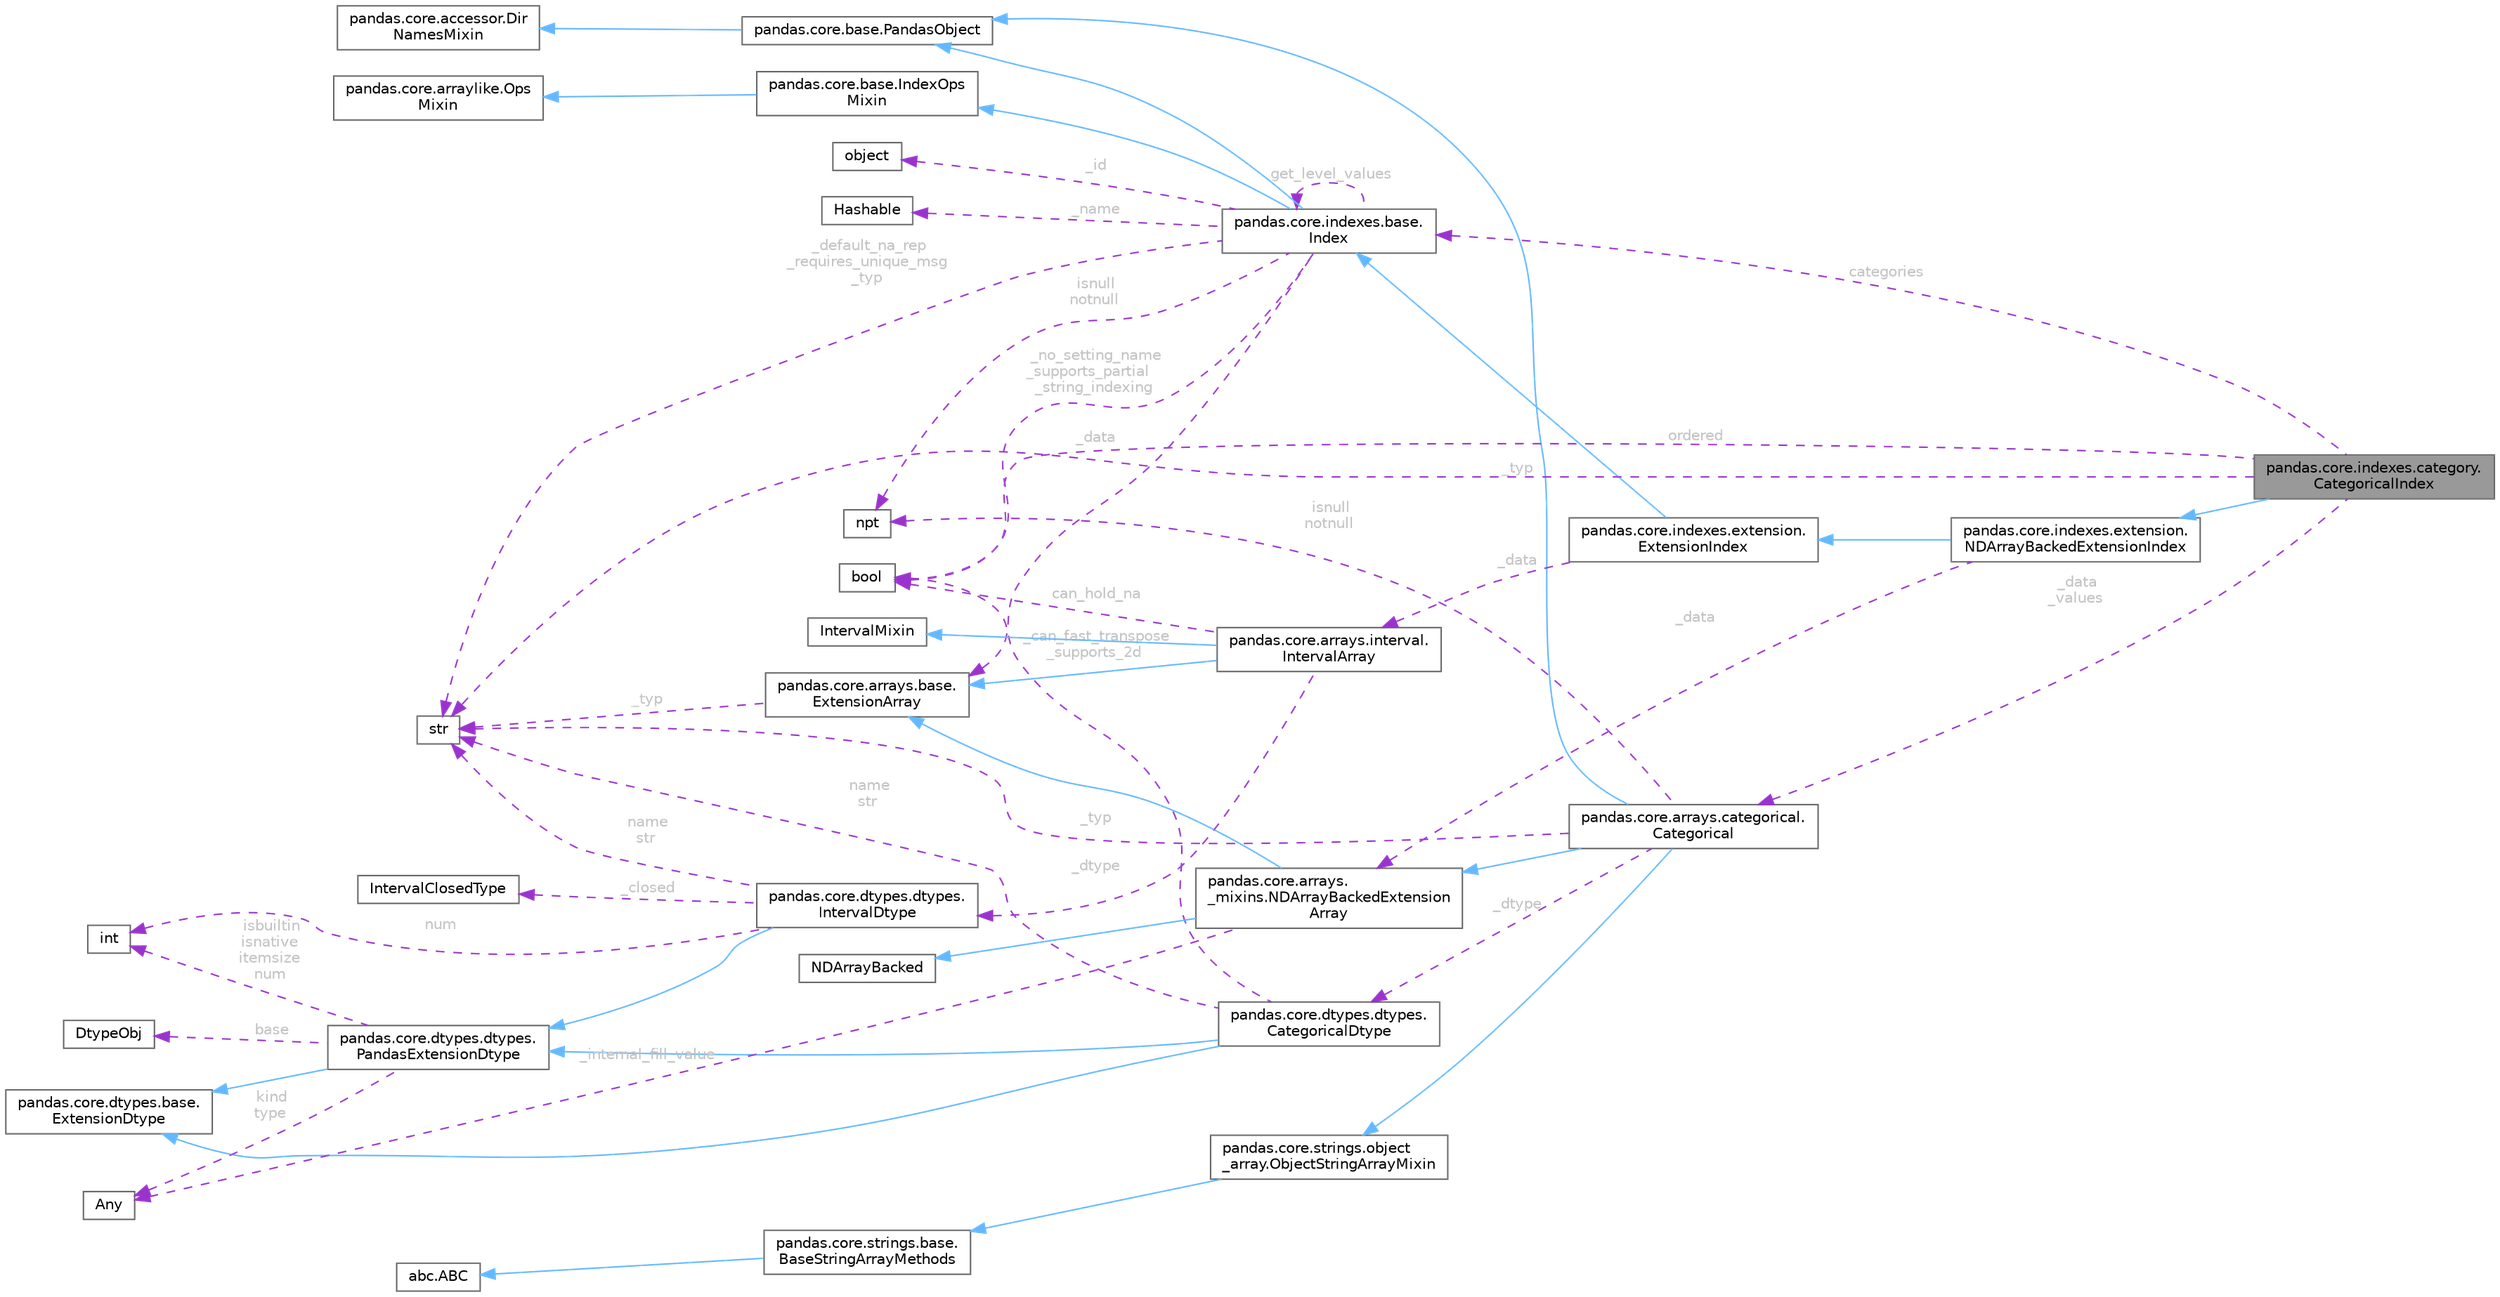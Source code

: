 digraph "pandas.core.indexes.category.CategoricalIndex"
{
 // LATEX_PDF_SIZE
  bgcolor="transparent";
  edge [fontname=Helvetica,fontsize=10,labelfontname=Helvetica,labelfontsize=10];
  node [fontname=Helvetica,fontsize=10,shape=box,height=0.2,width=0.4];
  rankdir="LR";
  Node1 [id="Node000001",label="pandas.core.indexes.category.\lCategoricalIndex",height=0.2,width=0.4,color="gray40", fillcolor="grey60", style="filled", fontcolor="black",tooltip=" "];
  Node2 -> Node1 [id="edge49_Node000001_Node000002",dir="back",color="steelblue1",style="solid",tooltip=" "];
  Node2 [id="Node000002",label="pandas.core.indexes.extension.\lNDArrayBackedExtensionIndex",height=0.2,width=0.4,color="gray40", fillcolor="white", style="filled",URL="$classpandas_1_1core_1_1indexes_1_1extension_1_1NDArrayBackedExtensionIndex.html",tooltip=" "];
  Node3 -> Node2 [id="edge50_Node000002_Node000003",dir="back",color="steelblue1",style="solid",tooltip=" "];
  Node3 [id="Node000003",label="pandas.core.indexes.extension.\lExtensionIndex",height=0.2,width=0.4,color="gray40", fillcolor="white", style="filled",URL="$classpandas_1_1core_1_1indexes_1_1extension_1_1ExtensionIndex.html",tooltip=" "];
  Node4 -> Node3 [id="edge51_Node000003_Node000004",dir="back",color="steelblue1",style="solid",tooltip=" "];
  Node4 [id="Node000004",label="pandas.core.indexes.base.\lIndex",height=0.2,width=0.4,color="gray40", fillcolor="white", style="filled",URL="$classpandas_1_1core_1_1indexes_1_1base_1_1Index.html",tooltip=" "];
  Node5 -> Node4 [id="edge52_Node000004_Node000005",dir="back",color="steelblue1",style="solid",tooltip=" "];
  Node5 [id="Node000005",label="pandas.core.base.IndexOps\lMixin",height=0.2,width=0.4,color="gray40", fillcolor="white", style="filled",URL="$classpandas_1_1core_1_1base_1_1IndexOpsMixin.html",tooltip=" "];
  Node6 -> Node5 [id="edge53_Node000005_Node000006",dir="back",color="steelblue1",style="solid",tooltip=" "];
  Node6 [id="Node000006",label="pandas.core.arraylike.Ops\lMixin",height=0.2,width=0.4,color="gray40", fillcolor="white", style="filled",URL="$classpandas_1_1core_1_1arraylike_1_1OpsMixin.html",tooltip=" "];
  Node7 -> Node4 [id="edge54_Node000004_Node000007",dir="back",color="steelblue1",style="solid",tooltip=" "];
  Node7 [id="Node000007",label="pandas.core.base.PandasObject",height=0.2,width=0.4,color="gray40", fillcolor="white", style="filled",URL="$classpandas_1_1core_1_1base_1_1PandasObject.html",tooltip=" "];
  Node8 -> Node7 [id="edge55_Node000007_Node000008",dir="back",color="steelblue1",style="solid",tooltip=" "];
  Node8 [id="Node000008",label="pandas.core.accessor.Dir\lNamesMixin",height=0.2,width=0.4,color="gray40", fillcolor="white", style="filled",URL="$classpandas_1_1core_1_1accessor_1_1DirNamesMixin.html",tooltip=" "];
  Node9 -> Node4 [id="edge56_Node000004_Node000009",dir="back",color="darkorchid3",style="dashed",tooltip=" ",label=" _default_na_rep\n_requires_unique_msg\n_typ",fontcolor="grey" ];
  Node9 [id="Node000009",label="str",height=0.2,width=0.4,color="gray40", fillcolor="white", style="filled",tooltip=" "];
  Node10 -> Node4 [id="edge57_Node000004_Node000010",dir="back",color="darkorchid3",style="dashed",tooltip=" ",label=" _data",fontcolor="grey" ];
  Node10 [id="Node000010",label="pandas.core.arrays.base.\lExtensionArray",height=0.2,width=0.4,color="gray40", fillcolor="white", style="filled",URL="$classpandas_1_1core_1_1arrays_1_1base_1_1ExtensionArray.html",tooltip=" "];
  Node9 -> Node10 [id="edge58_Node000010_Node000009",dir="back",color="darkorchid3",style="dashed",tooltip=" ",label=" _typ",fontcolor="grey" ];
  Node11 -> Node4 [id="edge59_Node000004_Node000011",dir="back",color="darkorchid3",style="dashed",tooltip=" ",label=" _id",fontcolor="grey" ];
  Node11 [id="Node000011",label="object",height=0.2,width=0.4,color="gray40", fillcolor="white", style="filled",tooltip=" "];
  Node12 -> Node4 [id="edge60_Node000004_Node000012",dir="back",color="darkorchid3",style="dashed",tooltip=" ",label=" _name",fontcolor="grey" ];
  Node12 [id="Node000012",label="Hashable",height=0.2,width=0.4,color="gray40", fillcolor="white", style="filled",tooltip=" "];
  Node13 -> Node4 [id="edge61_Node000004_Node000013",dir="back",color="darkorchid3",style="dashed",tooltip=" ",label=" _no_setting_name\n_supports_partial\l_string_indexing",fontcolor="grey" ];
  Node13 [id="Node000013",label="bool",height=0.2,width=0.4,color="gray40", fillcolor="white", style="filled",tooltip=" "];
  Node4 -> Node4 [id="edge62_Node000004_Node000004",dir="back",color="darkorchid3",style="dashed",tooltip=" ",label=" get_level_values",fontcolor="grey" ];
  Node14 -> Node4 [id="edge63_Node000004_Node000014",dir="back",color="darkorchid3",style="dashed",tooltip=" ",label=" isnull\nnotnull",fontcolor="grey" ];
  Node14 [id="Node000014",label="npt",height=0.2,width=0.4,color="gray40", fillcolor="white", style="filled",tooltip=" "];
  Node15 -> Node3 [id="edge64_Node000003_Node000015",dir="back",color="darkorchid3",style="dashed",tooltip=" ",label=" _data",fontcolor="grey" ];
  Node15 [id="Node000015",label="pandas.core.arrays.interval.\lIntervalArray",height=0.2,width=0.4,color="gray40", fillcolor="white", style="filled",URL="$classpandas_1_1core_1_1arrays_1_1interval_1_1IntervalArray.html",tooltip=" "];
  Node16 -> Node15 [id="edge65_Node000015_Node000016",dir="back",color="steelblue1",style="solid",tooltip=" "];
  Node16 [id="Node000016",label="IntervalMixin",height=0.2,width=0.4,color="gray40", fillcolor="white", style="filled",tooltip=" "];
  Node10 -> Node15 [id="edge66_Node000015_Node000010",dir="back",color="steelblue1",style="solid",tooltip=" "];
  Node13 -> Node15 [id="edge67_Node000015_Node000013",dir="back",color="darkorchid3",style="dashed",tooltip=" ",label=" can_hold_na",fontcolor="grey" ];
  Node17 -> Node15 [id="edge68_Node000015_Node000017",dir="back",color="darkorchid3",style="dashed",tooltip=" ",label=" _dtype",fontcolor="grey" ];
  Node17 [id="Node000017",label="pandas.core.dtypes.dtypes.\lIntervalDtype",height=0.2,width=0.4,color="gray40", fillcolor="white", style="filled",URL="$classpandas_1_1core_1_1dtypes_1_1dtypes_1_1IntervalDtype.html",tooltip=" "];
  Node18 -> Node17 [id="edge69_Node000017_Node000018",dir="back",color="steelblue1",style="solid",tooltip=" "];
  Node18 [id="Node000018",label="pandas.core.dtypes.dtypes.\lPandasExtensionDtype",height=0.2,width=0.4,color="gray40", fillcolor="white", style="filled",URL="$classpandas_1_1core_1_1dtypes_1_1dtypes_1_1PandasExtensionDtype.html",tooltip=" "];
  Node19 -> Node18 [id="edge70_Node000018_Node000019",dir="back",color="steelblue1",style="solid",tooltip=" "];
  Node19 [id="Node000019",label="pandas.core.dtypes.base.\lExtensionDtype",height=0.2,width=0.4,color="gray40", fillcolor="white", style="filled",URL="$classpandas_1_1core_1_1dtypes_1_1base_1_1ExtensionDtype.html",tooltip=" "];
  Node20 -> Node18 [id="edge71_Node000018_Node000020",dir="back",color="darkorchid3",style="dashed",tooltip=" ",label=" kind\ntype",fontcolor="grey" ];
  Node20 [id="Node000020",label="Any",height=0.2,width=0.4,color="gray40", fillcolor="white", style="filled",tooltip=" "];
  Node21 -> Node18 [id="edge72_Node000018_Node000021",dir="back",color="darkorchid3",style="dashed",tooltip=" ",label=" isbuiltin\nisnative\nitemsize\nnum",fontcolor="grey" ];
  Node21 [id="Node000021",label="int",height=0.2,width=0.4,color="gray40", fillcolor="white", style="filled",tooltip=" "];
  Node22 -> Node18 [id="edge73_Node000018_Node000022",dir="back",color="darkorchid3",style="dashed",tooltip=" ",label=" base",fontcolor="grey" ];
  Node22 [id="Node000022",label="DtypeObj",height=0.2,width=0.4,color="gray40", fillcolor="white", style="filled",tooltip=" "];
  Node9 -> Node17 [id="edge74_Node000017_Node000009",dir="back",color="darkorchid3",style="dashed",tooltip=" ",label=" name\nstr",fontcolor="grey" ];
  Node21 -> Node17 [id="edge75_Node000017_Node000021",dir="back",color="darkorchid3",style="dashed",tooltip=" ",label=" num",fontcolor="grey" ];
  Node23 -> Node17 [id="edge76_Node000017_Node000023",dir="back",color="darkorchid3",style="dashed",tooltip=" ",label=" _closed",fontcolor="grey" ];
  Node23 [id="Node000023",label="IntervalClosedType",height=0.2,width=0.4,color="gray40", fillcolor="white", style="filled",tooltip=" "];
  Node24 -> Node2 [id="edge77_Node000002_Node000024",dir="back",color="darkorchid3",style="dashed",tooltip=" ",label=" _data",fontcolor="grey" ];
  Node24 [id="Node000024",label="pandas.core.arrays.\l_mixins.NDArrayBackedExtension\lArray",height=0.2,width=0.4,color="gray40", fillcolor="white", style="filled",URL="$classpandas_1_1core_1_1arrays_1_1__mixins_1_1NDArrayBackedExtensionArray.html",tooltip=" "];
  Node25 -> Node24 [id="edge78_Node000024_Node000025",dir="back",color="steelblue1",style="solid",tooltip=" "];
  Node25 [id="Node000025",label="NDArrayBacked",height=0.2,width=0.4,color="gray40", fillcolor="white", style="filled",tooltip=" "];
  Node10 -> Node24 [id="edge79_Node000024_Node000010",dir="back",color="steelblue1",style="solid",tooltip=" "];
  Node20 -> Node24 [id="edge80_Node000024_Node000020",dir="back",color="darkorchid3",style="dashed",tooltip=" ",label=" _internal_fill_value",fontcolor="grey" ];
  Node9 -> Node1 [id="edge81_Node000001_Node000009",dir="back",color="darkorchid3",style="dashed",tooltip=" ",label=" _typ",fontcolor="grey" ];
  Node4 -> Node1 [id="edge82_Node000001_Node000004",dir="back",color="darkorchid3",style="dashed",tooltip=" ",label=" categories",fontcolor="grey" ];
  Node13 -> Node1 [id="edge83_Node000001_Node000013",dir="back",color="darkorchid3",style="dashed",tooltip=" ",label=" ordered",fontcolor="grey" ];
  Node26 -> Node1 [id="edge84_Node000001_Node000026",dir="back",color="darkorchid3",style="dashed",tooltip=" ",label=" _data\n_values",fontcolor="grey" ];
  Node26 [id="Node000026",label="pandas.core.arrays.categorical.\lCategorical",height=0.2,width=0.4,color="gray40", fillcolor="white", style="filled",URL="$classpandas_1_1core_1_1arrays_1_1categorical_1_1Categorical.html",tooltip=" "];
  Node24 -> Node26 [id="edge85_Node000026_Node000024",dir="back",color="steelblue1",style="solid",tooltip=" "];
  Node7 -> Node26 [id="edge86_Node000026_Node000007",dir="back",color="steelblue1",style="solid",tooltip=" "];
  Node27 -> Node26 [id="edge87_Node000026_Node000027",dir="back",color="steelblue1",style="solid",tooltip=" "];
  Node27 [id="Node000027",label="pandas.core.strings.object\l_array.ObjectStringArrayMixin",height=0.2,width=0.4,color="gray40", fillcolor="white", style="filled",URL="$classpandas_1_1core_1_1strings_1_1object__array_1_1ObjectStringArrayMixin.html",tooltip=" "];
  Node28 -> Node27 [id="edge88_Node000027_Node000028",dir="back",color="steelblue1",style="solid",tooltip=" "];
  Node28 [id="Node000028",label="pandas.core.strings.base.\lBaseStringArrayMethods",height=0.2,width=0.4,color="gray40", fillcolor="white", style="filled",URL="$classpandas_1_1core_1_1strings_1_1base_1_1BaseStringArrayMethods.html",tooltip=" "];
  Node29 -> Node28 [id="edge89_Node000028_Node000029",dir="back",color="steelblue1",style="solid",tooltip=" "];
  Node29 [id="Node000029",label="abc.ABC",height=0.2,width=0.4,color="gray40", fillcolor="white", style="filled",tooltip=" "];
  Node9 -> Node26 [id="edge90_Node000026_Node000009",dir="back",color="darkorchid3",style="dashed",tooltip=" ",label=" _typ",fontcolor="grey" ];
  Node30 -> Node26 [id="edge91_Node000026_Node000030",dir="back",color="darkorchid3",style="dashed",tooltip=" ",label=" _dtype",fontcolor="grey" ];
  Node30 [id="Node000030",label="pandas.core.dtypes.dtypes.\lCategoricalDtype",height=0.2,width=0.4,color="gray40", fillcolor="white", style="filled",URL="$classpandas_1_1core_1_1dtypes_1_1dtypes_1_1CategoricalDtype.html",tooltip=" "];
  Node18 -> Node30 [id="edge92_Node000030_Node000018",dir="back",color="steelblue1",style="solid",tooltip=" "];
  Node19 -> Node30 [id="edge93_Node000030_Node000019",dir="back",color="steelblue1",style="solid",tooltip=" "];
  Node9 -> Node30 [id="edge94_Node000030_Node000009",dir="back",color="darkorchid3",style="dashed",tooltip=" ",label=" name\nstr",fontcolor="grey" ];
  Node13 -> Node30 [id="edge95_Node000030_Node000013",dir="back",color="darkorchid3",style="dashed",tooltip=" ",label=" _can_fast_transpose\n_supports_2d",fontcolor="grey" ];
  Node14 -> Node26 [id="edge96_Node000026_Node000014",dir="back",color="darkorchid3",style="dashed",tooltip=" ",label=" isnull\nnotnull",fontcolor="grey" ];
}
